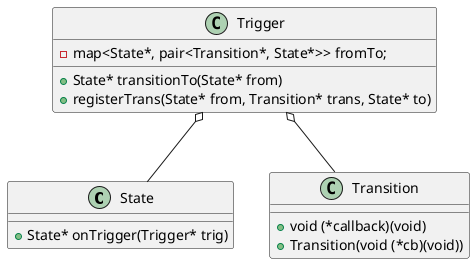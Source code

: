 @startuml

class State {
+ State* onTrigger(Trigger* trig)
}

class Trigger {
-map<State*, pair<Transition*, State*>> fromTo;
+ State* transitionTo(State* from)
+ registerTrans(State* from, Transition* trans, State* to)
}

class Transition {
+ void (*callback)(void)
+ Transition(void (*cb)(void))
}

Trigger o-- State
Trigger o-- Transition
	
@enduml